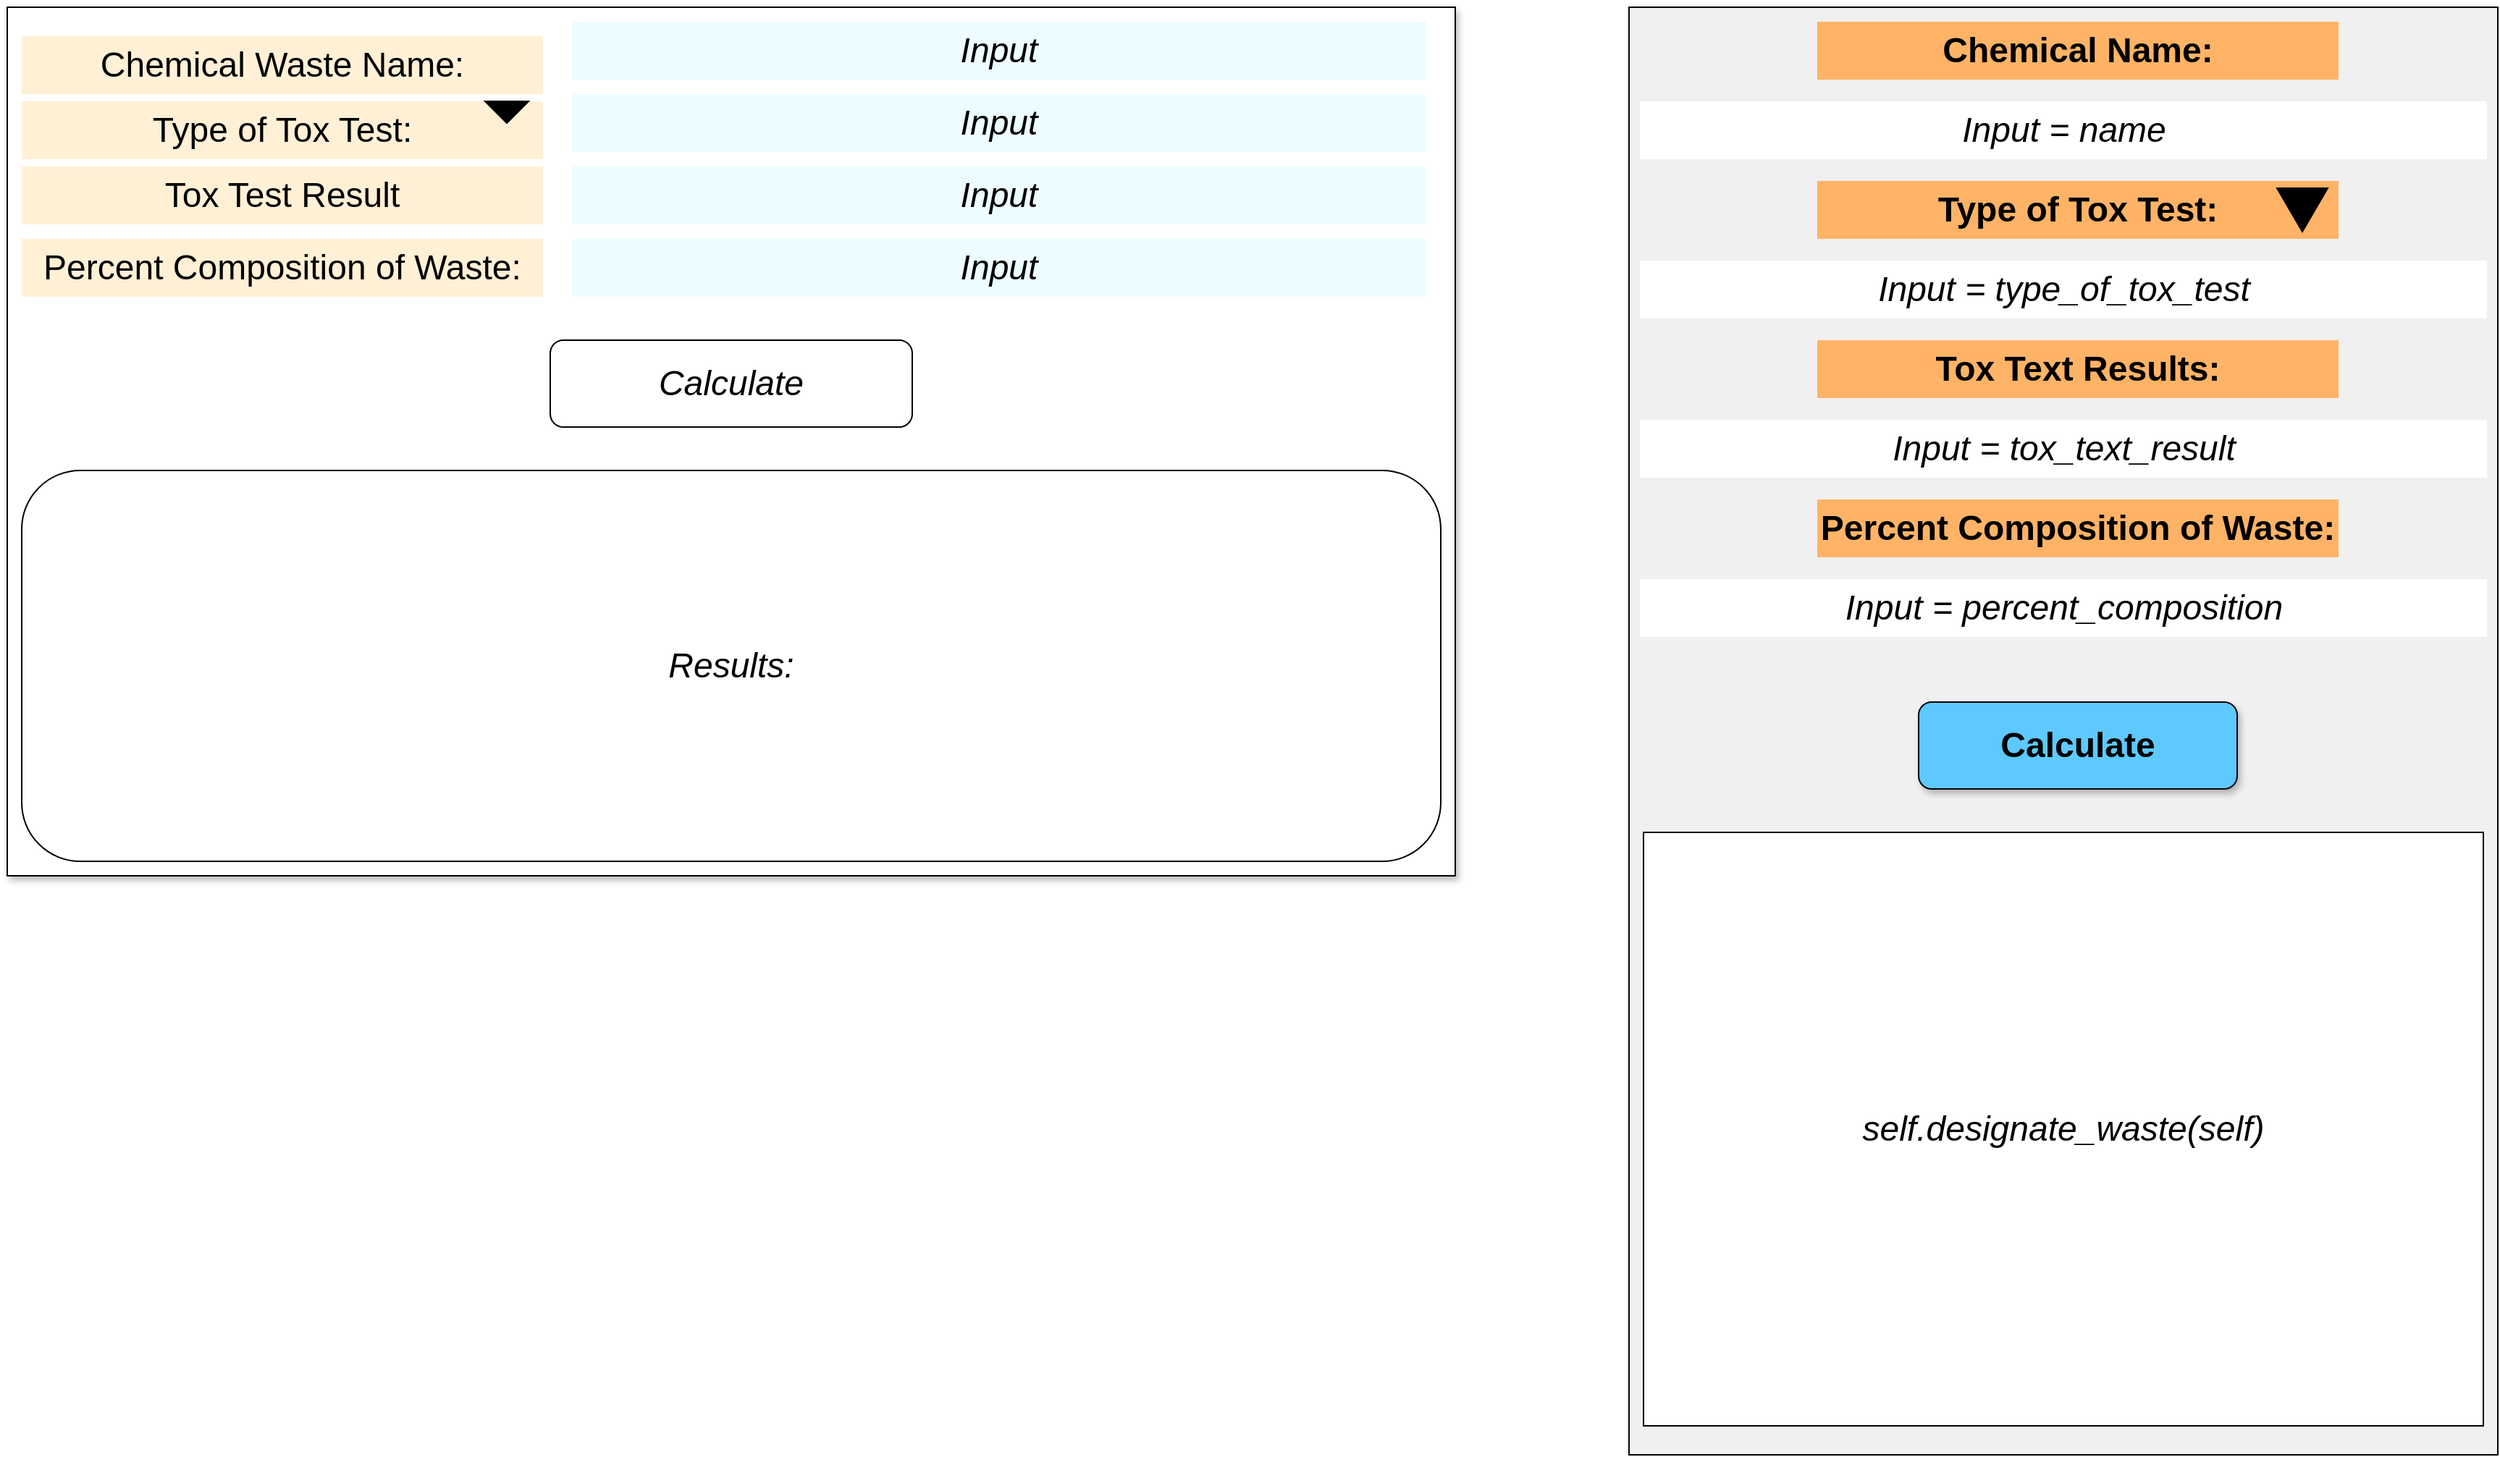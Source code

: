 <mxfile version="21.0.6" type="github">
  <diagram name="Page-1" id="bFWIs-3CNg-cBj2Cr1kF">
    <mxGraphModel dx="3197" dy="1414" grid="1" gridSize="10" guides="1" tooltips="1" connect="1" arrows="1" fold="1" page="1" pageScale="1" pageWidth="850" pageHeight="1100" math="0" shadow="0">
      <root>
        <mxCell id="0" />
        <mxCell id="1" parent="0" />
        <mxCell id="AimBy2MOZz1IobJSiMjq-141" value="" style="rounded=0;whiteSpace=wrap;html=1;" vertex="1" parent="1">
          <mxGeometry x="425" y="50" width="605" height="40" as="geometry" />
        </mxCell>
        <mxCell id="AimBy2MOZz1IobJSiMjq-7" value="" style="rounded=0;whiteSpace=wrap;html=1;fillColor=#FFFFFF;shadow=1;" vertex="1" parent="1">
          <mxGeometry x="40" y="40" width="1000" height="600" as="geometry" />
        </mxCell>
        <mxCell id="AimBy2MOZz1IobJSiMjq-11" value="&lt;font style=&quot;font-size: 24px;&quot;&gt;Chemical Waste Name:&lt;/font&gt;" style="text;html=1;strokeColor=none;fillColor=#FFF0D6;align=center;verticalAlign=middle;whiteSpace=wrap;rounded=0;" vertex="1" parent="1">
          <mxGeometry x="1270" y="60" width="360" height="40" as="geometry" />
        </mxCell>
        <mxCell id="AimBy2MOZz1IobJSiMjq-19" value="&lt;i&gt;&lt;font style=&quot;font-size: 24px;&quot;&gt;Input&lt;/font&gt;&lt;/i&gt;" style="text;html=1;strokeColor=none;fillColor=#EDFDFF;align=center;verticalAlign=middle;whiteSpace=wrap;rounded=0;" vertex="1" parent="1">
          <mxGeometry x="430" y="50" width="590" height="40" as="geometry" />
        </mxCell>
        <mxCell id="AimBy2MOZz1IobJSiMjq-142" value="&lt;font style=&quot;font-size: 24px;&quot;&gt;Type of Tox Test:&lt;/font&gt;" style="text;html=1;strokeColor=none;fillColor=#FFF0D6;align=center;verticalAlign=middle;whiteSpace=wrap;rounded=0;" vertex="1" parent="1">
          <mxGeometry x="50" y="105" width="360" height="40" as="geometry" />
        </mxCell>
        <mxCell id="AimBy2MOZz1IobJSiMjq-143" value="&lt;i&gt;&lt;font style=&quot;font-size: 24px;&quot;&gt;Input&lt;/font&gt;&lt;/i&gt;" style="text;html=1;strokeColor=none;fillColor=#EDFDFF;align=center;verticalAlign=middle;whiteSpace=wrap;rounded=0;" vertex="1" parent="1">
          <mxGeometry x="430" y="100" width="590" height="40" as="geometry" />
        </mxCell>
        <mxCell id="AimBy2MOZz1IobJSiMjq-144" value="&lt;font style=&quot;font-size: 24px;&quot;&gt;Tox Test Result&lt;/font&gt;" style="text;html=1;strokeColor=none;fillColor=#FFF0D6;align=center;verticalAlign=middle;whiteSpace=wrap;rounded=0;" vertex="1" parent="1">
          <mxGeometry x="50" y="150" width="360" height="40" as="geometry" />
        </mxCell>
        <mxCell id="AimBy2MOZz1IobJSiMjq-145" value="&lt;i&gt;&lt;font style=&quot;font-size: 24px;&quot;&gt;Input&lt;/font&gt;&lt;/i&gt;" style="text;html=1;strokeColor=none;fillColor=#EDFDFF;align=center;verticalAlign=middle;whiteSpace=wrap;rounded=0;" vertex="1" parent="1">
          <mxGeometry x="430" y="150" width="590" height="40" as="geometry" />
        </mxCell>
        <mxCell id="AimBy2MOZz1IobJSiMjq-146" value="&lt;font style=&quot;font-size: 24px;&quot;&gt;Percent Composition of Waste:&lt;/font&gt;" style="text;html=1;strokeColor=none;fillColor=#FFF0D6;align=center;verticalAlign=middle;whiteSpace=wrap;rounded=0;" vertex="1" parent="1">
          <mxGeometry x="50" y="200" width="360" height="40" as="geometry" />
        </mxCell>
        <mxCell id="AimBy2MOZz1IobJSiMjq-147" value="&lt;i&gt;&lt;font style=&quot;font-size: 24px;&quot;&gt;Input&lt;/font&gt;&lt;/i&gt;" style="text;html=1;strokeColor=none;fillColor=#EDFDFF;align=center;verticalAlign=middle;whiteSpace=wrap;rounded=0;" vertex="1" parent="1">
          <mxGeometry x="430" y="200" width="590" height="40" as="geometry" />
        </mxCell>
        <mxCell id="AimBy2MOZz1IobJSiMjq-148" value="&lt;i&gt;&lt;font style=&quot;font-size: 24px;&quot;&gt;Results:&lt;/font&gt;&lt;/i&gt;" style="rounded=1;whiteSpace=wrap;html=1;" vertex="1" parent="1">
          <mxGeometry x="50" y="360" width="980" height="270" as="geometry" />
        </mxCell>
        <mxCell id="AimBy2MOZz1IobJSiMjq-149" value="&lt;i&gt;&lt;font style=&quot;font-size: 24px;&quot;&gt;Calculate&lt;/font&gt;&lt;/i&gt;" style="rounded=1;whiteSpace=wrap;html=1;" vertex="1" parent="1">
          <mxGeometry x="415" y="270" width="250" height="60" as="geometry" />
        </mxCell>
        <mxCell id="AimBy2MOZz1IobJSiMjq-150" value="" style="html=1;shadow=0;dashed=0;align=center;verticalAlign=middle;shape=mxgraph.arrows2.arrow;dy=0.6;dx=40;direction=south;notch=0;fillColor=#000000;" vertex="1" parent="1">
          <mxGeometry x="370" y="105" width="30" height="15" as="geometry" />
        </mxCell>
        <mxCell id="AimBy2MOZz1IobJSiMjq-151" value="" style="rounded=0;whiteSpace=wrap;html=1;fillColor=#F0F0F0;" vertex="1" parent="1">
          <mxGeometry x="1160" y="40" width="600" height="1000" as="geometry" />
        </mxCell>
        <mxCell id="AimBy2MOZz1IobJSiMjq-152" value="&lt;i&gt;&lt;font style=&quot;font-size: 24px;&quot;&gt;Input = name&lt;/font&gt;&lt;/i&gt;" style="text;html=1;strokeColor=none;fillColor=#FFFFFF;align=center;verticalAlign=middle;whiteSpace=wrap;rounded=0;" vertex="1" parent="1">
          <mxGeometry x="1167.5" y="105" width="585" height="40" as="geometry" />
        </mxCell>
        <mxCell id="AimBy2MOZz1IobJSiMjq-153" value="&lt;font style=&quot;font-size: 24px;&quot;&gt;&lt;b&gt;Chemical Name:&lt;/b&gt;&lt;/font&gt;" style="text;html=1;strokeColor=none;fillColor=#FFB366;align=center;verticalAlign=middle;whiteSpace=wrap;rounded=0;" vertex="1" parent="1">
          <mxGeometry x="1290" y="50" width="360" height="40" as="geometry" />
        </mxCell>
        <mxCell id="AimBy2MOZz1IobJSiMjq-154" value="&lt;font style=&quot;font-size: 24px;&quot;&gt;Chemical Waste Name:&lt;/font&gt;" style="text;html=1;strokeColor=none;fillColor=#FFF0D6;align=center;verticalAlign=middle;whiteSpace=wrap;rounded=0;" vertex="1" parent="1">
          <mxGeometry x="50" y="60" width="360" height="40" as="geometry" />
        </mxCell>
        <mxCell id="AimBy2MOZz1IobJSiMjq-157" value="&lt;i&gt;&lt;font style=&quot;font-size: 24px;&quot;&gt;Input = type_of_tox_test&lt;/font&gt;&lt;/i&gt;" style="text;html=1;strokeColor=none;fillColor=#FFFFFF;align=center;verticalAlign=middle;whiteSpace=wrap;rounded=0;" vertex="1" parent="1">
          <mxGeometry x="1167.5" y="215" width="585" height="40" as="geometry" />
        </mxCell>
        <mxCell id="AimBy2MOZz1IobJSiMjq-158" value="&lt;font style=&quot;font-size: 24px;&quot;&gt;&lt;b&gt;Type of Tox Test:&lt;/b&gt;&lt;/font&gt;" style="text;html=1;strokeColor=none;fillColor=#FFB366;align=center;verticalAlign=middle;whiteSpace=wrap;rounded=0;" vertex="1" parent="1">
          <mxGeometry x="1290" y="160" width="360" height="40" as="geometry" />
        </mxCell>
        <mxCell id="AimBy2MOZz1IobJSiMjq-160" value="" style="triangle;whiteSpace=wrap;html=1;rotation=90;fillColor=#000000;" vertex="1" parent="1">
          <mxGeometry x="1610" y="162.5" width="30" height="35" as="geometry" />
        </mxCell>
        <mxCell id="AimBy2MOZz1IobJSiMjq-161" value="&lt;i&gt;&lt;font style=&quot;font-size: 24px;&quot;&gt;Input = tox_text_result&lt;/font&gt;&lt;/i&gt;" style="text;html=1;strokeColor=none;fillColor=#FFFFFF;align=center;verticalAlign=middle;whiteSpace=wrap;rounded=0;" vertex="1" parent="1">
          <mxGeometry x="1167.5" y="325" width="585" height="40" as="geometry" />
        </mxCell>
        <mxCell id="AimBy2MOZz1IobJSiMjq-162" value="&lt;font style=&quot;font-size: 24px;&quot;&gt;&lt;b&gt;Tox Text Results:&lt;/b&gt;&lt;/font&gt;" style="text;html=1;strokeColor=none;fillColor=#FFB366;align=center;verticalAlign=middle;whiteSpace=wrap;rounded=0;" vertex="1" parent="1">
          <mxGeometry x="1290" y="270" width="360" height="40" as="geometry" />
        </mxCell>
        <mxCell id="AimBy2MOZz1IobJSiMjq-163" value="&lt;i&gt;&lt;font style=&quot;font-size: 24px;&quot;&gt;Input = percent_composition&lt;/font&gt;&lt;/i&gt;" style="text;html=1;strokeColor=none;fillColor=#FFFFFF;align=center;verticalAlign=middle;whiteSpace=wrap;rounded=0;" vertex="1" parent="1">
          <mxGeometry x="1167.5" y="435" width="585" height="40" as="geometry" />
        </mxCell>
        <mxCell id="AimBy2MOZz1IobJSiMjq-164" value="&lt;font style=&quot;font-size: 24px;&quot;&gt;&lt;b&gt;Percent Composition of Waste:&lt;/b&gt;&lt;/font&gt;" style="text;html=1;strokeColor=none;fillColor=#FFB366;align=center;verticalAlign=middle;whiteSpace=wrap;rounded=0;" vertex="1" parent="1">
          <mxGeometry x="1290" y="380" width="360" height="40" as="geometry" />
        </mxCell>
        <mxCell id="AimBy2MOZz1IobJSiMjq-166" value="&lt;span style=&quot;font-size: 24px;&quot;&gt;&lt;i&gt;self.designate_waste(self)&lt;/i&gt;&lt;/span&gt;" style="rounded=0;whiteSpace=wrap;html=1;" vertex="1" parent="1">
          <mxGeometry x="1170" y="610" width="580" height="410" as="geometry" />
        </mxCell>
        <mxCell id="AimBy2MOZz1IobJSiMjq-168" value="&lt;b&gt;&lt;font style=&quot;font-size: 24px;&quot;&gt;Calculate&lt;/font&gt;&lt;/b&gt;" style="rounded=1;whiteSpace=wrap;html=1;fillColor=#5EC9FF;shadow=1;" vertex="1" parent="1">
          <mxGeometry x="1360" y="520" width="220" height="60" as="geometry" />
        </mxCell>
      </root>
    </mxGraphModel>
  </diagram>
</mxfile>
